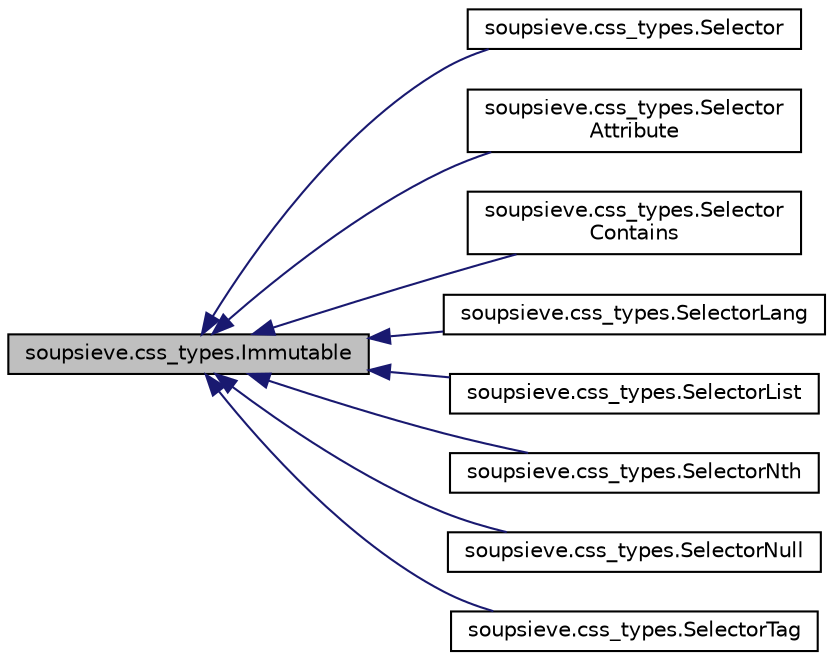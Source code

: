 digraph "soupsieve.css_types.Immutable"
{
 // LATEX_PDF_SIZE
  edge [fontname="Helvetica",fontsize="10",labelfontname="Helvetica",labelfontsize="10"];
  node [fontname="Helvetica",fontsize="10",shape=record];
  rankdir="LR";
  Node1 [label="soupsieve.css_types.Immutable",height=0.2,width=0.4,color="black", fillcolor="grey75", style="filled", fontcolor="black",tooltip=" "];
  Node1 -> Node2 [dir="back",color="midnightblue",fontsize="10",style="solid",fontname="Helvetica"];
  Node2 [label="soupsieve.css_types.Selector",height=0.2,width=0.4,color="black", fillcolor="white", style="filled",URL="$classsoupsieve_1_1css__types_1_1Selector.html",tooltip=" "];
  Node1 -> Node3 [dir="back",color="midnightblue",fontsize="10",style="solid",fontname="Helvetica"];
  Node3 [label="soupsieve.css_types.Selector\lAttribute",height=0.2,width=0.4,color="black", fillcolor="white", style="filled",URL="$classsoupsieve_1_1css__types_1_1SelectorAttribute.html",tooltip=" "];
  Node1 -> Node4 [dir="back",color="midnightblue",fontsize="10",style="solid",fontname="Helvetica"];
  Node4 [label="soupsieve.css_types.Selector\lContains",height=0.2,width=0.4,color="black", fillcolor="white", style="filled",URL="$classsoupsieve_1_1css__types_1_1SelectorContains.html",tooltip=" "];
  Node1 -> Node5 [dir="back",color="midnightblue",fontsize="10",style="solid",fontname="Helvetica"];
  Node5 [label="soupsieve.css_types.SelectorLang",height=0.2,width=0.4,color="black", fillcolor="white", style="filled",URL="$classsoupsieve_1_1css__types_1_1SelectorLang.html",tooltip=" "];
  Node1 -> Node6 [dir="back",color="midnightblue",fontsize="10",style="solid",fontname="Helvetica"];
  Node6 [label="soupsieve.css_types.SelectorList",height=0.2,width=0.4,color="black", fillcolor="white", style="filled",URL="$classsoupsieve_1_1css__types_1_1SelectorList.html",tooltip=" "];
  Node1 -> Node7 [dir="back",color="midnightblue",fontsize="10",style="solid",fontname="Helvetica"];
  Node7 [label="soupsieve.css_types.SelectorNth",height=0.2,width=0.4,color="black", fillcolor="white", style="filled",URL="$classsoupsieve_1_1css__types_1_1SelectorNth.html",tooltip=" "];
  Node1 -> Node8 [dir="back",color="midnightblue",fontsize="10",style="solid",fontname="Helvetica"];
  Node8 [label="soupsieve.css_types.SelectorNull",height=0.2,width=0.4,color="black", fillcolor="white", style="filled",URL="$classsoupsieve_1_1css__types_1_1SelectorNull.html",tooltip=" "];
  Node1 -> Node9 [dir="back",color="midnightblue",fontsize="10",style="solid",fontname="Helvetica"];
  Node9 [label="soupsieve.css_types.SelectorTag",height=0.2,width=0.4,color="black", fillcolor="white", style="filled",URL="$classsoupsieve_1_1css__types_1_1SelectorTag.html",tooltip=" "];
}

